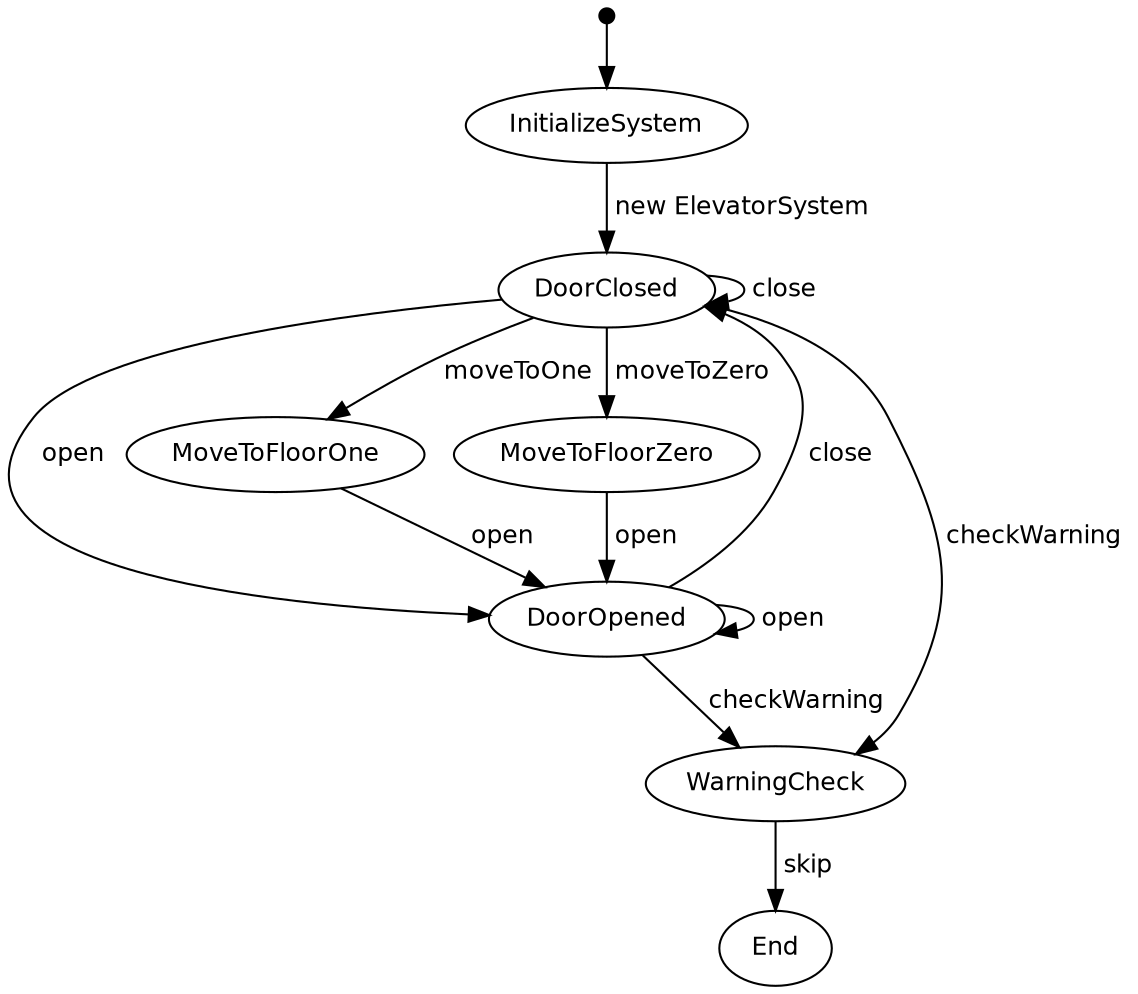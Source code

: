 digraph model {
  graph [ rankdir = "TB", ranksep="0.4", nodesep="0.2" ];
  node [ fontname = "Helvetica", fontsize="12.0", margin="0.07" ];
  edge [ fontname = "Helvetica", fontsize="12.0", margin="0.05" ];
  "" [ shape = "point", height="0.1" ];
  "" -> InitializeSystem
  InitializeSystem	-> DoorClosed [ label = " new ElevatorSystem " ];
  MoveToFloorOne	-> DoorOpened [ label = " open " ];
  WarningCheck	-> End [ label = " skip " ];
  DoorClosed	-> DoorOpened [ label = " open " ];
  DoorClosed	-> DoorClosed [ label = " close " ];
  DoorClosed	-> MoveToFloorZero [ label = " moveToZero " ];
  DoorClosed	-> MoveToFloorOne [ label = " moveToOne " ];
  DoorClosed	-> WarningCheck [ label = " checkWarning " ];
  DoorOpened	-> DoorOpened [ label = " open " ];
  DoorOpened	-> DoorClosed [ label = " close " ];
  DoorOpened	-> WarningCheck [ label = " checkWarning " ];
  MoveToFloorZero	-> DoorOpened [ label = " open " ];
}
